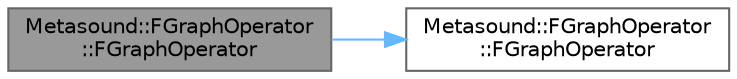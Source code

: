 digraph "Metasound::FGraphOperator::FGraphOperator"
{
 // INTERACTIVE_SVG=YES
 // LATEX_PDF_SIZE
  bgcolor="transparent";
  edge [fontname=Helvetica,fontsize=10,labelfontname=Helvetica,labelfontsize=10];
  node [fontname=Helvetica,fontsize=10,shape=box,height=0.2,width=0.4];
  rankdir="LR";
  Node1 [id="Node000001",label="Metasound::FGraphOperator\l::FGraphOperator",height=0.2,width=0.4,color="gray40", fillcolor="grey60", style="filled", fontcolor="black",tooltip=" "];
  Node1 -> Node2 [id="edge1_Node000001_Node000002",color="steelblue1",style="solid",tooltip=" "];
  Node2 [id="Node000002",label="Metasound::FGraphOperator\l::FGraphOperator",height=0.2,width=0.4,color="grey40", fillcolor="white", style="filled",URL="$d4/df9/classMetasound_1_1FGraphOperator.html#a515cf560a4019fa33327a52bdd74dde8",tooltip=" "];
}
